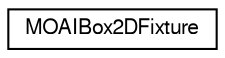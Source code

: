 digraph G
{
  edge [fontname="FreeSans",fontsize="10",labelfontname="FreeSans",labelfontsize="10"];
  node [fontname="FreeSans",fontsize="10",shape=record];
  rankdir=LR;
  Node1 [label="MOAIBox2DFixture",height=0.2,width=0.4,color="black", fillcolor="white", style="filled",URL="$class_m_o_a_i_box2_d_fixture.html",tooltip="Box2D fixture."];
}
